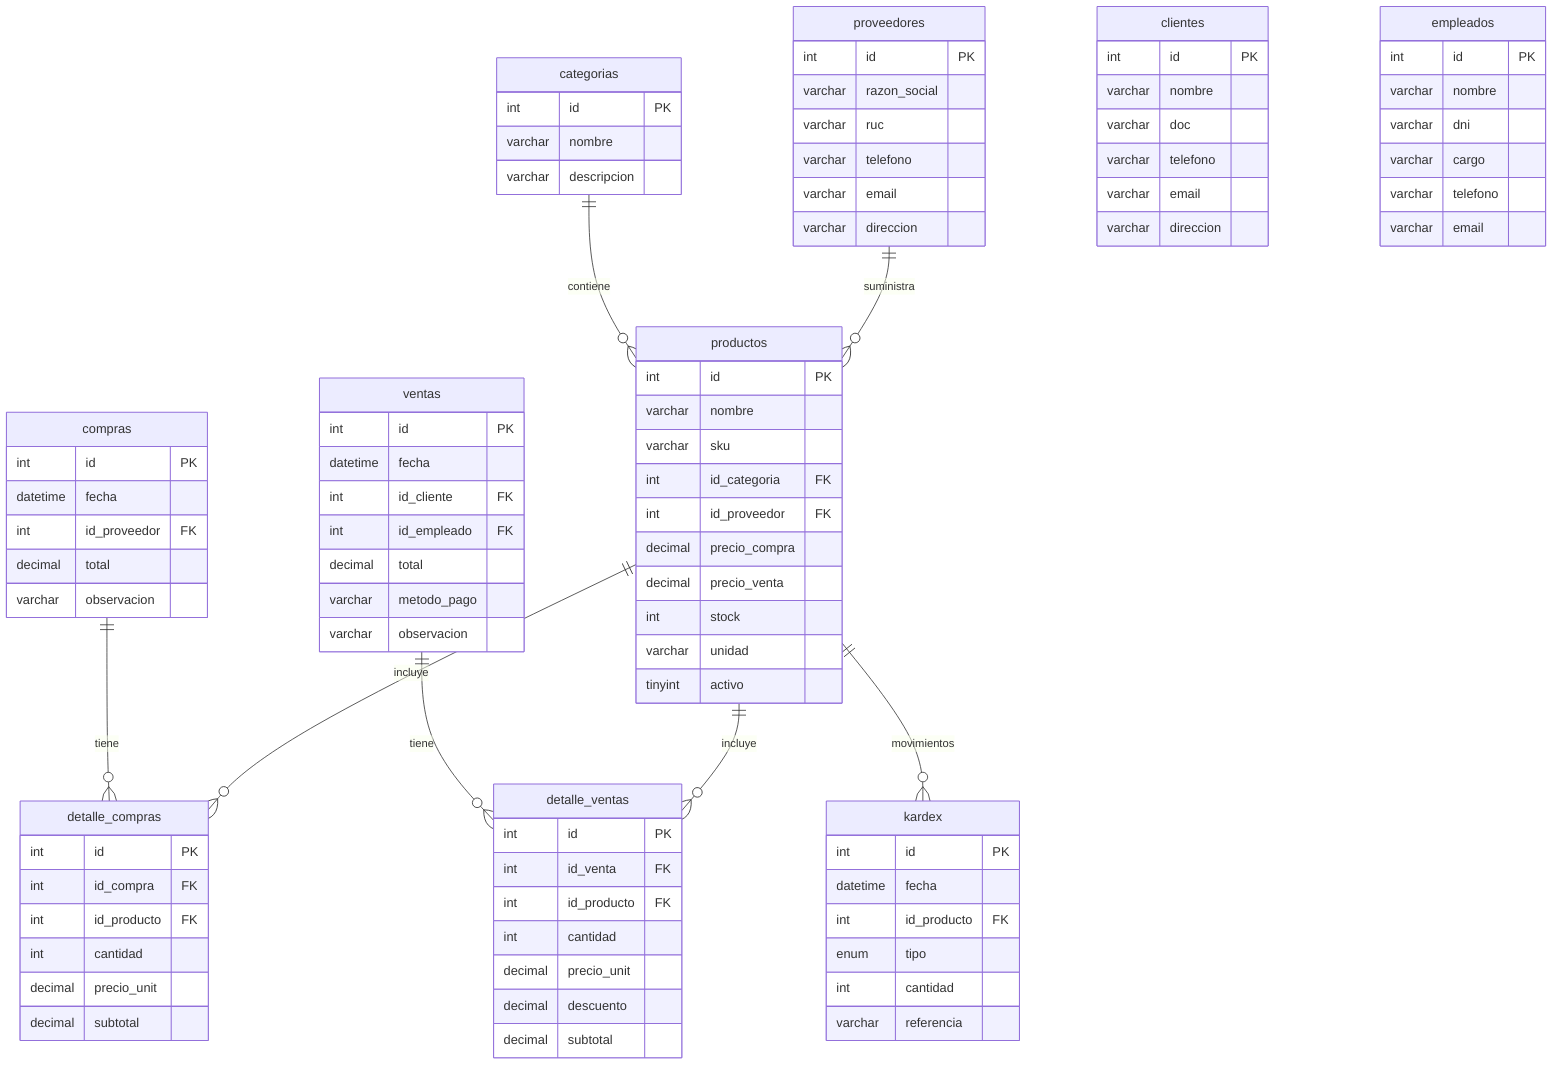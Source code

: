 erDiagram
  categorias ||--o{ productos : "contiene"
  proveedores ||--o{ productos : "suministra"
  compras ||--o{ detalle_compras : "tiene"
  productos ||--o{ detalle_compras : "incluye"
  ventas ||--o{ detalle_ventas : "tiene"
  productos ||--o{ detalle_ventas : "incluye"
  productos ||--o{ kardex : "movimientos"

  categorias {
    int id PK
    varchar nombre
    varchar descripcion
  }

  proveedores {
    int id PK
    varchar razon_social
    varchar ruc
    varchar telefono
    varchar email
    varchar direccion
  }

  productos {
    int id PK
    varchar nombre
    varchar sku
    int id_categoria FK
    int id_proveedor FK
    decimal precio_compra
    decimal precio_venta
    int stock
    varchar unidad
    tinyint activo
  }

  clientes {
    int id PK
    varchar nombre
    varchar doc
    varchar telefono
    varchar email
    varchar direccion
  }

  empleados {
    int id PK
    varchar nombre
    varchar dni
    varchar cargo
    varchar telefono
    varchar email
  }

  compras {
    int id PK
    datetime fecha
    int id_proveedor FK
    decimal total
    varchar observacion
  }

  detalle_compras {
    int id PK
    int id_compra FK
    int id_producto FK
    int cantidad
    decimal precio_unit
    decimal subtotal
  }

  ventas {
    int id PK
    datetime fecha
    int id_cliente FK
    int id_empleado FK
    decimal total
    varchar metodo_pago
    varchar observacion
  }

  detalle_ventas {
    int id PK
    int id_venta FK
    int id_producto FK
    int cantidad
    decimal precio_unit
    decimal descuento
    decimal subtotal
  }

  kardex {
    int id PK
    datetime fecha
    int id_producto FK
    enum tipo
    int cantidad
    varchar referencia
  }
